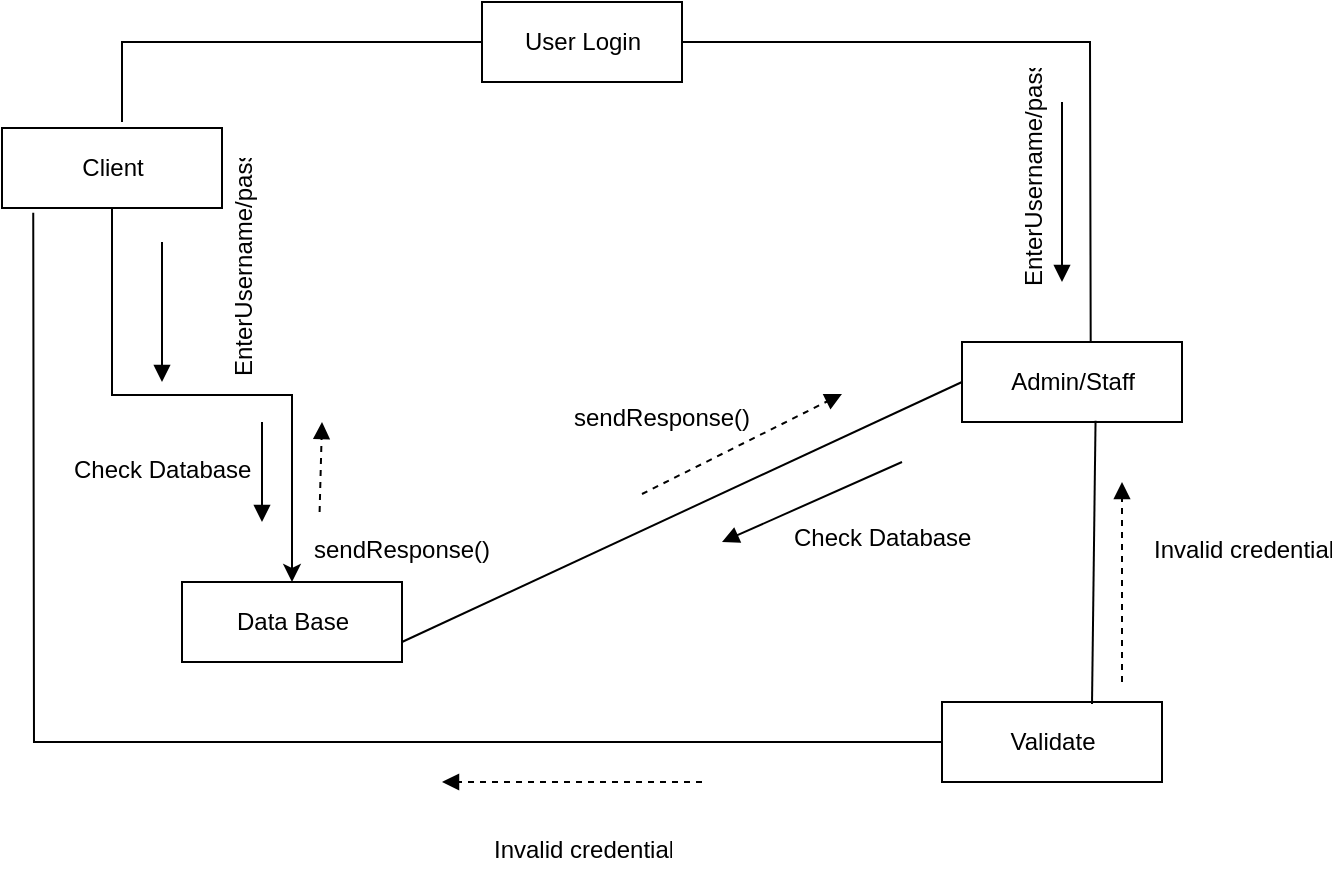 <mxfile version="13.1.0" type="github"><diagram id="nRzldhyUWjR8oC6QjDA0" name="Page-1"><mxGraphModel dx="1038" dy="548" grid="1" gridSize="10" guides="1" tooltips="1" connect="1" arrows="1" fold="1" page="1" pageScale="1" pageWidth="827" pageHeight="1169" math="0" shadow="0"><root><mxCell id="0"/><mxCell id="1" parent="0"/><mxCell id="mgncmzKuKuvb5s639ooY-19" value="EnterUsername/password&#10;" style="text;strokeColor=none;fillColor=none;align=left;verticalAlign=top;spacingLeft=4;spacingRight=4;overflow=hidden;rotatable=0;points=[[0,0.5],[1,0.5]];portConstraint=eastwest;flipH=1;flipV=0;rotation=270;" parent="1" vertex="1"><mxGeometry x="515" y="115" width="120" height="26" as="geometry"/></mxCell><mxCell id="mgncmzKuKuvb5s639ooY-1" value="User Login" style="html=1;fillColor=#FFFFFF;" parent="1" vertex="1"><mxGeometry x="300" y="40" width="100" height="40" as="geometry"/></mxCell><mxCell id="mgncmzKuKuvb5s639ooY-7" style="edgeStyle=orthogonalEdgeStyle;rounded=0;orthogonalLoop=1;jettySize=auto;html=1;entryX=0.5;entryY=0;entryDx=0;entryDy=0;" parent="1" source="mgncmzKuKuvb5s639ooY-2" target="mgncmzKuKuvb5s639ooY-6" edge="1"><mxGeometry relative="1" as="geometry"/></mxCell><mxCell id="mgncmzKuKuvb5s639ooY-2" value="Client" style="html=1;fillColor=#FFFFFF;" parent="1" vertex="1"><mxGeometry x="60" y="103" width="110" height="40" as="geometry"/></mxCell><mxCell id="mgncmzKuKuvb5s639ooY-3" value="Admin/Staff" style="html=1;fillColor=#FFFFFF;" parent="1" vertex="1"><mxGeometry x="540" y="210" width="110" height="40" as="geometry"/></mxCell><mxCell id="mgncmzKuKuvb5s639ooY-6" value="Data Base" style="html=1;fillColor=#FFFFFF;" parent="1" vertex="1"><mxGeometry x="150" y="330" width="110" height="40" as="geometry"/></mxCell><mxCell id="mgncmzKuKuvb5s639ooY-11" value="Validate" style="html=1;fillColor=#FFFFFF;" parent="1" vertex="1"><mxGeometry x="530" y="390" width="110" height="40" as="geometry"/></mxCell><mxCell id="mgncmzKuKuvb5s639ooY-17" value="" style="endArrow=block;endFill=1;endSize=6;html=1;" parent="1" edge="1"><mxGeometry width="100" relative="1" as="geometry"><mxPoint x="590" y="90" as="sourcePoint"/><mxPoint x="590" y="180" as="targetPoint"/></mxGeometry></mxCell><mxCell id="mgncmzKuKuvb5s639ooY-20" value="EnterUsername/password&#10;" style="text;strokeColor=none;fillColor=none;align=left;verticalAlign=top;spacingLeft=4;spacingRight=4;overflow=hidden;rotatable=0;points=[[0,0.5],[1,0.5]];portConstraint=eastwest;flipH=1;flipV=0;rotation=270;" parent="1" vertex="1"><mxGeometry x="120" y="160" width="120" height="26" as="geometry"/></mxCell><mxCell id="mgncmzKuKuvb5s639ooY-21" value="" style="endArrow=block;endFill=1;endSize=6;html=1;" parent="1" edge="1"><mxGeometry width="100" relative="1" as="geometry"><mxPoint x="140" y="160" as="sourcePoint"/><mxPoint x="140" y="230" as="targetPoint"/><Array as="points"/></mxGeometry></mxCell><mxCell id="mgncmzKuKuvb5s639ooY-22" value="" style="endArrow=block;endFill=1;endSize=6;html=1;" parent="1" edge="1"><mxGeometry width="100" relative="1" as="geometry"><mxPoint x="190" y="250" as="sourcePoint"/><mxPoint x="190" y="300" as="targetPoint"/></mxGeometry></mxCell><mxCell id="mgncmzKuKuvb5s639ooY-23" value="" style="endArrow=block;endFill=1;endSize=6;html=1;" parent="1" edge="1"><mxGeometry width="100" relative="1" as="geometry"><mxPoint x="510" y="270" as="sourcePoint"/><mxPoint x="420" y="310" as="targetPoint"/><Array as="points"/></mxGeometry></mxCell><mxCell id="mgncmzKuKuvb5s639ooY-24" value="Check Database" style="text;strokeColor=none;fillColor=none;align=left;verticalAlign=top;spacingLeft=4;spacingRight=4;overflow=hidden;rotatable=0;points=[[0,0.5],[1,0.5]];portConstraint=eastwest;" parent="1" vertex="1"><mxGeometry x="90" y="260" width="100" height="26" as="geometry"/></mxCell><mxCell id="mgncmzKuKuvb5s639ooY-25" value="Check Database" style="text;strokeColor=none;fillColor=none;align=left;verticalAlign=top;spacingLeft=4;spacingRight=4;overflow=hidden;rotatable=0;points=[[0,0.5],[1,0.5]];portConstraint=eastwest;" parent="1" vertex="1"><mxGeometry x="450" y="294" width="100" height="26" as="geometry"/></mxCell><mxCell id="mgncmzKuKuvb5s639ooY-29" value="sendResponse()" style="text;strokeColor=none;fillColor=none;align=left;verticalAlign=top;spacingLeft=4;spacingRight=4;overflow=hidden;rotatable=0;points=[[0,0.5],[1,0.5]];portConstraint=eastwest;" parent="1" vertex="1"><mxGeometry x="340" y="234" width="100" height="26" as="geometry"/></mxCell><mxCell id="mgncmzKuKuvb5s639ooY-40" value="sendResponse()" style="text;strokeColor=none;fillColor=none;align=left;verticalAlign=top;spacingLeft=4;spacingRight=4;overflow=hidden;rotatable=0;points=[[0,0.5],[1,0.5]];portConstraint=eastwest;" parent="1" vertex="1"><mxGeometry x="210" y="300" width="100" height="26" as="geometry"/></mxCell><mxCell id="mgncmzKuKuvb5s639ooY-43" value="Invalid credentials" style="text;strokeColor=none;fillColor=none;align=left;verticalAlign=top;spacingLeft=4;spacingRight=4;overflow=hidden;rotatable=0;points=[[0,0.5],[1,0.5]];portConstraint=eastwest;" parent="1" vertex="1"><mxGeometry x="630" y="300" width="100" height="26" as="geometry"/></mxCell><mxCell id="mgncmzKuKuvb5s639ooY-44" value="Invalid credentials" style="text;strokeColor=none;fillColor=none;align=left;verticalAlign=top;spacingLeft=4;spacingRight=4;overflow=hidden;rotatable=0;points=[[0,0.5],[1,0.5]];portConstraint=eastwest;" parent="1" vertex="1"><mxGeometry x="300" y="450" width="100" height="26" as="geometry"/></mxCell><mxCell id="mgncmzKuKuvb5s639ooY-46" value="" style="endArrow=block;endFill=1;endSize=6;html=1;dashed=1;" parent="1" edge="1"><mxGeometry width="100" relative="1" as="geometry"><mxPoint x="380" y="286" as="sourcePoint"/><mxPoint x="480" y="236" as="targetPoint"/></mxGeometry></mxCell><mxCell id="mgncmzKuKuvb5s639ooY-47" value="" style="endArrow=block;endFill=1;endSize=6;html=1;dashed=1;exitX=0.088;exitY=-0.192;exitDx=0;exitDy=0;exitPerimeter=0;" parent="1" source="mgncmzKuKuvb5s639ooY-40" edge="1"><mxGeometry width="100" relative="1" as="geometry"><mxPoint x="390" y="300" as="sourcePoint"/><mxPoint x="220" y="250" as="targetPoint"/></mxGeometry></mxCell><mxCell id="mgncmzKuKuvb5s639ooY-48" value="" style="endArrow=block;endFill=1;endSize=6;html=1;dashed=1;" parent="1" edge="1"><mxGeometry width="100" relative="1" as="geometry"><mxPoint x="410" y="430" as="sourcePoint"/><mxPoint x="280" y="430" as="targetPoint"/></mxGeometry></mxCell><mxCell id="mgncmzKuKuvb5s639ooY-49" value="" style="endArrow=block;endFill=1;endSize=6;html=1;dashed=1;" parent="1" edge="1"><mxGeometry width="100" relative="1" as="geometry"><mxPoint x="620" y="380" as="sourcePoint"/><mxPoint x="620" y="280" as="targetPoint"/></mxGeometry></mxCell><mxCell id="mgncmzKuKuvb5s639ooY-58" value="" style="endArrow=none;html=1;rounded=0;exitX=1;exitY=0.5;exitDx=0;exitDy=0;entryX=0.585;entryY=0.005;entryDx=0;entryDy=0;entryPerimeter=0;" parent="1" source="mgncmzKuKuvb5s639ooY-1" target="mgncmzKuKuvb5s639ooY-3" edge="1"><mxGeometry relative="1" as="geometry"><mxPoint x="330" y="240" as="sourcePoint"/><mxPoint x="610" y="60" as="targetPoint"/><Array as="points"><mxPoint x="604" y="60"/></Array></mxGeometry></mxCell><mxCell id="mgncmzKuKuvb5s639ooY-60" value="" style="endArrow=none;html=1;rounded=0;exitX=0.607;exitY=0.985;exitDx=0;exitDy=0;exitPerimeter=0;" parent="1" source="mgncmzKuKuvb5s639ooY-3" edge="1"><mxGeometry relative="1" as="geometry"><mxPoint x="615.23" y="260.2" as="sourcePoint"/><mxPoint x="605" y="391" as="targetPoint"/><Array as="points"/></mxGeometry></mxCell><mxCell id="mgncmzKuKuvb5s639ooY-61" value="" style="endArrow=none;html=1;rounded=0;exitX=1;exitY=0.75;exitDx=0;exitDy=0;entryX=0;entryY=0.5;entryDx=0;entryDy=0;" parent="1" source="mgncmzKuKuvb5s639ooY-6" target="mgncmzKuKuvb5s639ooY-3" edge="1"><mxGeometry relative="1" as="geometry"><mxPoint x="616.77" y="259.4" as="sourcePoint"/><mxPoint x="615" y="401" as="targetPoint"/><Array as="points"/></mxGeometry></mxCell><mxCell id="mgncmzKuKuvb5s639ooY-62" value="" style="endArrow=none;html=1;rounded=0;entryX=0;entryY=0.5;entryDx=0;entryDy=0;exitX=0.142;exitY=1.06;exitDx=0;exitDy=0;exitPerimeter=0;" parent="1" source="mgncmzKuKuvb5s639ooY-2" target="mgncmzKuKuvb5s639ooY-11" edge="1"><mxGeometry relative="1" as="geometry"><mxPoint x="60" y="410" as="sourcePoint"/><mxPoint x="550" y="240" as="targetPoint"/><Array as="points"><mxPoint x="76" y="410"/></Array></mxGeometry></mxCell><mxCell id="mgncmzKuKuvb5s639ooY-63" value="" style="endArrow=none;html=1;rounded=0;exitX=0;exitY=0.5;exitDx=0;exitDy=0;" parent="1" source="mgncmzKuKuvb5s639ooY-1" edge="1"><mxGeometry relative="1" as="geometry"><mxPoint x="616.77" y="259.4" as="sourcePoint"/><mxPoint x="120" y="100" as="targetPoint"/><Array as="points"><mxPoint x="120" y="60"/></Array></mxGeometry></mxCell></root></mxGraphModel></diagram></mxfile>